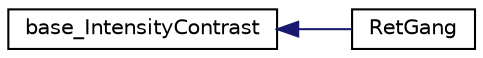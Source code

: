digraph G
{
  edge [fontname="Helvetica",fontsize="10",labelfontname="Helvetica",labelfontsize="10"];
  node [fontname="Helvetica",fontsize="10",shape=record];
  rankdir="LR";
  Node1 [label="base_IntensityContrast",height=0.2,width=0.4,color="black", fillcolor="white", style="filled",URL="$classbase__IntensityContrast.html",tooltip="base class for measuring intensity contrast"];
  Node1 -> Node2 [dir="back",color="midnightblue",fontsize="10",style="solid",fontname="Helvetica"];
  Node2 [label="RetGang",height=0.2,width=0.4,color="black", fillcolor="white", style="filled",URL="$classRetGang.html",tooltip="Implement intensity constrast measure using a model of retinal ganglion cells."];
}
